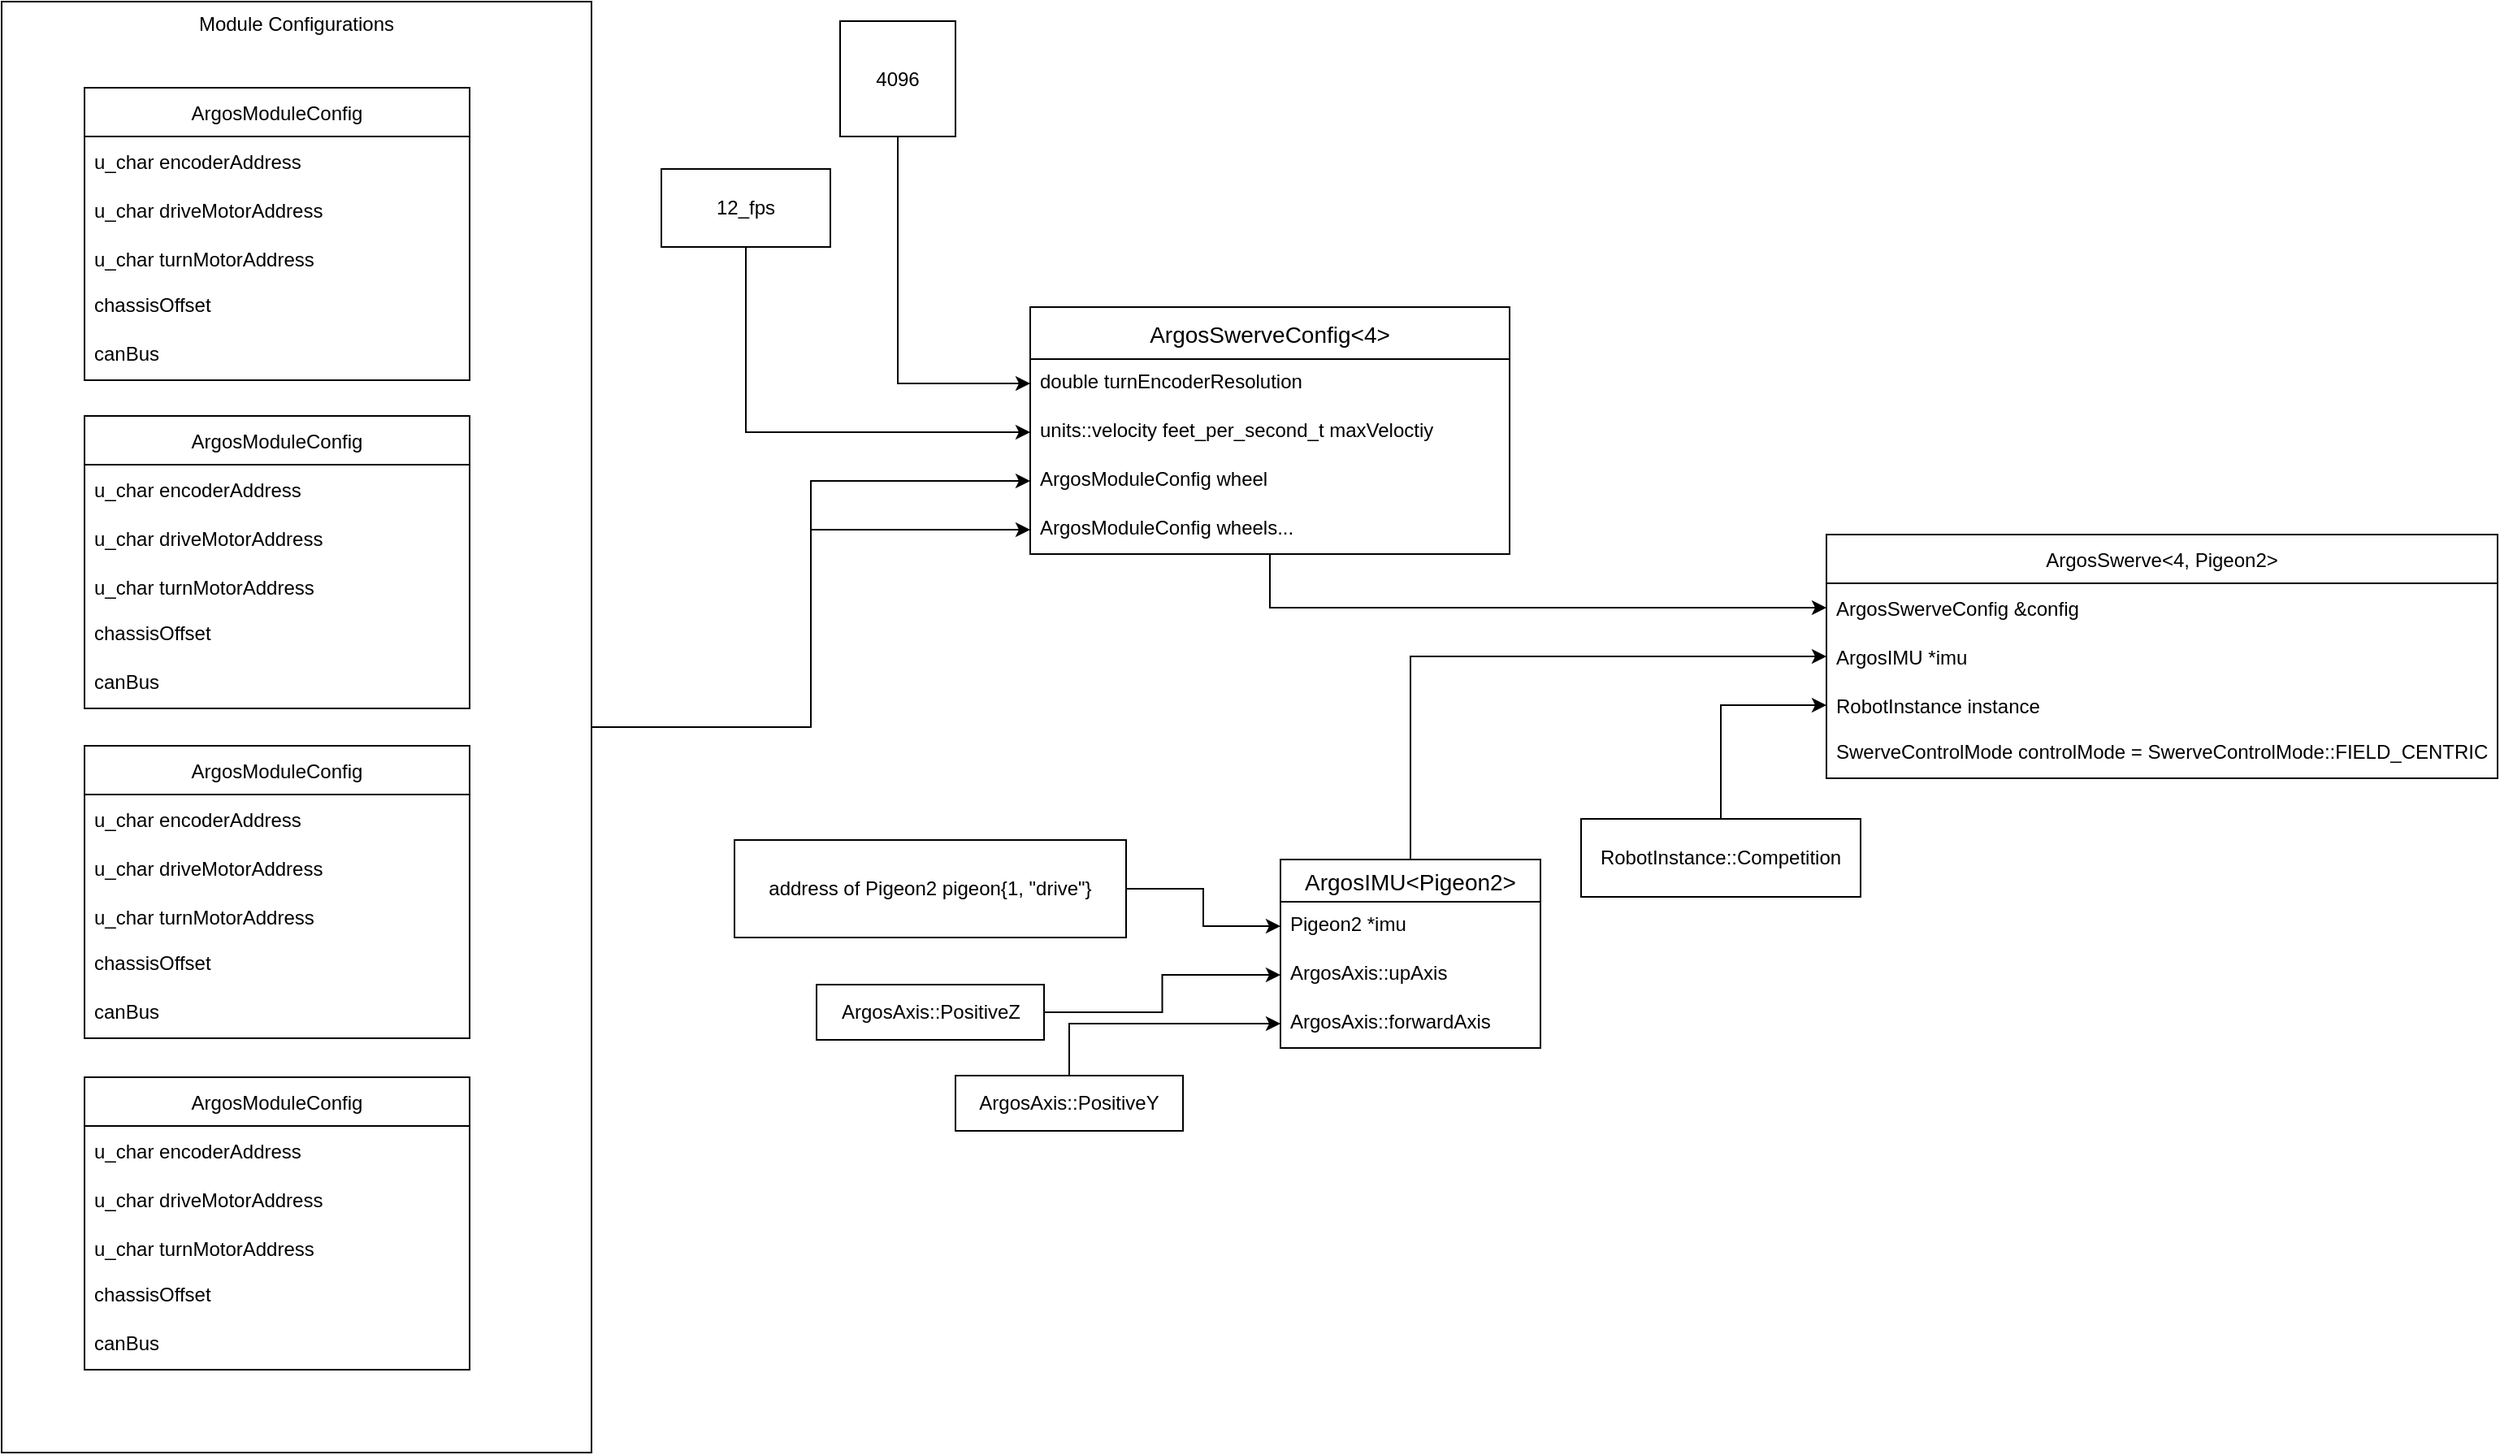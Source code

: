 <mxfile version="18.0.1" type="device" pages="2"><diagram id="D5dOQgDB0lnWKI2a_BbS" name="Page-1"><mxGraphModel dx="2062" dy="1217" grid="0" gridSize="10" guides="1" tooltips="1" connect="1" arrows="1" fold="1" page="0" pageScale="1" pageWidth="850" pageHeight="1100" math="0" shadow="0"><root><mxCell id="0"/><mxCell id="1" parent="0"/><mxCell id="u1lUXNO7LYxeyRbb_UZc-36" style="edgeStyle=orthogonalEdgeStyle;rounded=0;orthogonalLoop=1;jettySize=auto;html=1;entryX=0;entryY=0.5;entryDx=0;entryDy=0;" parent="1" source="u1lUXNO7LYxeyRbb_UZc-30" target="u1lUXNO7LYxeyRbb_UZc-34" edge="1"><mxGeometry relative="1" as="geometry"/></mxCell><mxCell id="u1lUXNO7LYxeyRbb_UZc-37" style="edgeStyle=orthogonalEdgeStyle;rounded=0;orthogonalLoop=1;jettySize=auto;html=1;entryX=0;entryY=0.5;entryDx=0;entryDy=0;" parent="1" source="u1lUXNO7LYxeyRbb_UZc-30" target="u1lUXNO7LYxeyRbb_UZc-35" edge="1"><mxGeometry relative="1" as="geometry"/></mxCell><mxCell id="u1lUXNO7LYxeyRbb_UZc-30" value="Module Configurations" style="rounded=0;whiteSpace=wrap;html=1;verticalAlign=top;" parent="1" vertex="1"><mxGeometry x="177" y="27" width="363" height="893" as="geometry"/></mxCell><mxCell id="0SSK7TeA3PCSfVjGEc6I-12" value="ArgosModuleConfig" style="swimlane;fontStyle=0;childLayout=stackLayout;horizontal=1;startSize=30;horizontalStack=0;resizeParent=1;resizeParentMax=0;resizeLast=0;collapsible=1;marginBottom=0;" parent="1" vertex="1"><mxGeometry x="228" y="485" width="237" height="180" as="geometry"/></mxCell><mxCell id="0SSK7TeA3PCSfVjGEc6I-13" value="u_char encoderAddress" style="text;strokeColor=none;fillColor=none;align=left;verticalAlign=middle;spacingLeft=4;spacingRight=4;overflow=hidden;points=[[0,0.5],[1,0.5]];portConstraint=eastwest;rotatable=0;" parent="0SSK7TeA3PCSfVjGEc6I-12" vertex="1"><mxGeometry y="30" width="237" height="30" as="geometry"/></mxCell><mxCell id="0SSK7TeA3PCSfVjGEc6I-14" value="u_char driveMotorAddress" style="text;strokeColor=none;fillColor=none;align=left;verticalAlign=middle;spacingLeft=4;spacingRight=4;overflow=hidden;points=[[0,0.5],[1,0.5]];portConstraint=eastwest;rotatable=0;" parent="0SSK7TeA3PCSfVjGEc6I-12" vertex="1"><mxGeometry y="60" width="237" height="30" as="geometry"/></mxCell><mxCell id="0SSK7TeA3PCSfVjGEc6I-15" value="u_char turnMotorAddress" style="text;strokeColor=none;fillColor=none;align=left;verticalAlign=middle;spacingLeft=4;spacingRight=4;overflow=hidden;points=[[0,0.5],[1,0.5]];portConstraint=eastwest;rotatable=0;" parent="0SSK7TeA3PCSfVjGEc6I-12" vertex="1"><mxGeometry y="90" width="237" height="30" as="geometry"/></mxCell><mxCell id="0SSK7TeA3PCSfVjGEc6I-19" value="chassisOffset" style="text;strokeColor=none;fillColor=none;spacingLeft=4;spacingRight=4;overflow=hidden;rotatable=0;points=[[0,0.5],[1,0.5]];portConstraint=eastwest;fontSize=12;" parent="0SSK7TeA3PCSfVjGEc6I-12" vertex="1"><mxGeometry y="120" width="237" height="30" as="geometry"/></mxCell><mxCell id="0SSK7TeA3PCSfVjGEc6I-20" value="canBus" style="text;strokeColor=none;fillColor=none;spacingLeft=4;spacingRight=4;overflow=hidden;rotatable=0;points=[[0,0.5],[1,0.5]];portConstraint=eastwest;fontSize=12;" parent="0SSK7TeA3PCSfVjGEc6I-12" vertex="1"><mxGeometry y="150" width="237" height="30" as="geometry"/></mxCell><mxCell id="u1lUXNO7LYxeyRbb_UZc-6" value="ArgosModuleConfig" style="swimlane;fontStyle=0;childLayout=stackLayout;horizontal=1;startSize=30;horizontalStack=0;resizeParent=1;resizeParentMax=0;resizeLast=0;collapsible=1;marginBottom=0;" parent="1" vertex="1"><mxGeometry x="228" y="282" width="237" height="180" as="geometry"/></mxCell><mxCell id="u1lUXNO7LYxeyRbb_UZc-7" value="u_char encoderAddress" style="text;strokeColor=none;fillColor=none;align=left;verticalAlign=middle;spacingLeft=4;spacingRight=4;overflow=hidden;points=[[0,0.5],[1,0.5]];portConstraint=eastwest;rotatable=0;" parent="u1lUXNO7LYxeyRbb_UZc-6" vertex="1"><mxGeometry y="30" width="237" height="30" as="geometry"/></mxCell><mxCell id="u1lUXNO7LYxeyRbb_UZc-8" value="u_char driveMotorAddress" style="text;strokeColor=none;fillColor=none;align=left;verticalAlign=middle;spacingLeft=4;spacingRight=4;overflow=hidden;points=[[0,0.5],[1,0.5]];portConstraint=eastwest;rotatable=0;" parent="u1lUXNO7LYxeyRbb_UZc-6" vertex="1"><mxGeometry y="60" width="237" height="30" as="geometry"/></mxCell><mxCell id="u1lUXNO7LYxeyRbb_UZc-9" value="u_char turnMotorAddress" style="text;strokeColor=none;fillColor=none;align=left;verticalAlign=middle;spacingLeft=4;spacingRight=4;overflow=hidden;points=[[0,0.5],[1,0.5]];portConstraint=eastwest;rotatable=0;" parent="u1lUXNO7LYxeyRbb_UZc-6" vertex="1"><mxGeometry y="90" width="237" height="30" as="geometry"/></mxCell><mxCell id="u1lUXNO7LYxeyRbb_UZc-10" value="chassisOffset" style="text;strokeColor=none;fillColor=none;spacingLeft=4;spacingRight=4;overflow=hidden;rotatable=0;points=[[0,0.5],[1,0.5]];portConstraint=eastwest;fontSize=12;" parent="u1lUXNO7LYxeyRbb_UZc-6" vertex="1"><mxGeometry y="120" width="237" height="30" as="geometry"/></mxCell><mxCell id="u1lUXNO7LYxeyRbb_UZc-11" value="canBus" style="text;strokeColor=none;fillColor=none;spacingLeft=4;spacingRight=4;overflow=hidden;rotatable=0;points=[[0,0.5],[1,0.5]];portConstraint=eastwest;fontSize=12;" parent="u1lUXNO7LYxeyRbb_UZc-6" vertex="1"><mxGeometry y="150" width="237" height="30" as="geometry"/></mxCell><mxCell id="u1lUXNO7LYxeyRbb_UZc-12" value="ArgosModuleConfig" style="swimlane;fontStyle=0;childLayout=stackLayout;horizontal=1;startSize=30;horizontalStack=0;resizeParent=1;resizeParentMax=0;resizeLast=0;collapsible=1;marginBottom=0;" parent="1" vertex="1"><mxGeometry x="228" y="689" width="237" height="180" as="geometry"/></mxCell><mxCell id="u1lUXNO7LYxeyRbb_UZc-13" value="u_char encoderAddress" style="text;strokeColor=none;fillColor=none;align=left;verticalAlign=middle;spacingLeft=4;spacingRight=4;overflow=hidden;points=[[0,0.5],[1,0.5]];portConstraint=eastwest;rotatable=0;" parent="u1lUXNO7LYxeyRbb_UZc-12" vertex="1"><mxGeometry y="30" width="237" height="30" as="geometry"/></mxCell><mxCell id="u1lUXNO7LYxeyRbb_UZc-14" value="u_char driveMotorAddress" style="text;strokeColor=none;fillColor=none;align=left;verticalAlign=middle;spacingLeft=4;spacingRight=4;overflow=hidden;points=[[0,0.5],[1,0.5]];portConstraint=eastwest;rotatable=0;" parent="u1lUXNO7LYxeyRbb_UZc-12" vertex="1"><mxGeometry y="60" width="237" height="30" as="geometry"/></mxCell><mxCell id="u1lUXNO7LYxeyRbb_UZc-15" value="u_char turnMotorAddress" style="text;strokeColor=none;fillColor=none;align=left;verticalAlign=middle;spacingLeft=4;spacingRight=4;overflow=hidden;points=[[0,0.5],[1,0.5]];portConstraint=eastwest;rotatable=0;" parent="u1lUXNO7LYxeyRbb_UZc-12" vertex="1"><mxGeometry y="90" width="237" height="30" as="geometry"/></mxCell><mxCell id="u1lUXNO7LYxeyRbb_UZc-16" value="chassisOffset" style="text;strokeColor=none;fillColor=none;spacingLeft=4;spacingRight=4;overflow=hidden;rotatable=0;points=[[0,0.5],[1,0.5]];portConstraint=eastwest;fontSize=12;" parent="u1lUXNO7LYxeyRbb_UZc-12" vertex="1"><mxGeometry y="120" width="237" height="30" as="geometry"/></mxCell><mxCell id="u1lUXNO7LYxeyRbb_UZc-17" value="canBus" style="text;strokeColor=none;fillColor=none;spacingLeft=4;spacingRight=4;overflow=hidden;rotatable=0;points=[[0,0.5],[1,0.5]];portConstraint=eastwest;fontSize=12;" parent="u1lUXNO7LYxeyRbb_UZc-12" vertex="1"><mxGeometry y="150" width="237" height="30" as="geometry"/></mxCell><mxCell id="u1lUXNO7LYxeyRbb_UZc-18" value="ArgosModuleConfig" style="swimlane;fontStyle=0;childLayout=stackLayout;horizontal=1;startSize=30;horizontalStack=0;resizeParent=1;resizeParentMax=0;resizeLast=0;collapsible=1;marginBottom=0;" parent="1" vertex="1"><mxGeometry x="228" y="80" width="237" height="180" as="geometry"/></mxCell><mxCell id="u1lUXNO7LYxeyRbb_UZc-19" value="u_char encoderAddress" style="text;strokeColor=none;fillColor=none;align=left;verticalAlign=middle;spacingLeft=4;spacingRight=4;overflow=hidden;points=[[0,0.5],[1,0.5]];portConstraint=eastwest;rotatable=0;" parent="u1lUXNO7LYxeyRbb_UZc-18" vertex="1"><mxGeometry y="30" width="237" height="30" as="geometry"/></mxCell><mxCell id="u1lUXNO7LYxeyRbb_UZc-20" value="u_char driveMotorAddress" style="text;strokeColor=none;fillColor=none;align=left;verticalAlign=middle;spacingLeft=4;spacingRight=4;overflow=hidden;points=[[0,0.5],[1,0.5]];portConstraint=eastwest;rotatable=0;" parent="u1lUXNO7LYxeyRbb_UZc-18" vertex="1"><mxGeometry y="60" width="237" height="30" as="geometry"/></mxCell><mxCell id="u1lUXNO7LYxeyRbb_UZc-21" value="u_char turnMotorAddress" style="text;strokeColor=none;fillColor=none;align=left;verticalAlign=middle;spacingLeft=4;spacingRight=4;overflow=hidden;points=[[0,0.5],[1,0.5]];portConstraint=eastwest;rotatable=0;" parent="u1lUXNO7LYxeyRbb_UZc-18" vertex="1"><mxGeometry y="90" width="237" height="30" as="geometry"/></mxCell><mxCell id="u1lUXNO7LYxeyRbb_UZc-22" value="chassisOffset" style="text;strokeColor=none;fillColor=none;spacingLeft=4;spacingRight=4;overflow=hidden;rotatable=0;points=[[0,0.5],[1,0.5]];portConstraint=eastwest;fontSize=12;" parent="u1lUXNO7LYxeyRbb_UZc-18" vertex="1"><mxGeometry y="120" width="237" height="30" as="geometry"/></mxCell><mxCell id="u1lUXNO7LYxeyRbb_UZc-23" value="canBus" style="text;strokeColor=none;fillColor=none;spacingLeft=4;spacingRight=4;overflow=hidden;rotatable=0;points=[[0,0.5],[1,0.5]];portConstraint=eastwest;fontSize=12;" parent="u1lUXNO7LYxeyRbb_UZc-18" vertex="1"><mxGeometry y="150" width="237" height="30" as="geometry"/></mxCell><mxCell id="lHZj6WY_7BUZLQoZAh6S-6" style="edgeStyle=orthogonalEdgeStyle;rounded=0;orthogonalLoop=1;jettySize=auto;html=1;entryX=0;entryY=0.5;entryDx=0;entryDy=0;" parent="1" source="u1lUXNO7LYxeyRbb_UZc-31" target="lHZj6WY_7BUZLQoZAh6S-2" edge="1"><mxGeometry relative="1" as="geometry"/></mxCell><mxCell id="u1lUXNO7LYxeyRbb_UZc-31" value="ArgosSwerveConfig&lt;4&gt;" style="swimlane;fontStyle=0;childLayout=stackLayout;horizontal=1;startSize=32;horizontalStack=0;resizeParent=1;resizeParentMax=0;resizeLast=0;collapsible=1;marginBottom=0;align=center;fontSize=14;" parent="1" vertex="1"><mxGeometry x="810" y="215" width="295" height="152" as="geometry"/></mxCell><mxCell id="u1lUXNO7LYxeyRbb_UZc-32" value="double turnEncoderResolution" style="text;strokeColor=none;fillColor=none;spacingLeft=4;spacingRight=4;overflow=hidden;rotatable=0;points=[[0,0.5],[1,0.5]];portConstraint=eastwest;fontSize=12;" parent="u1lUXNO7LYxeyRbb_UZc-31" vertex="1"><mxGeometry y="32" width="295" height="30" as="geometry"/></mxCell><mxCell id="u1lUXNO7LYxeyRbb_UZc-33" value="units::velocity feet_per_second_t maxVeloctiy" style="text;strokeColor=none;fillColor=none;spacingLeft=4;spacingRight=4;overflow=hidden;rotatable=0;points=[[0,0.5],[1,0.5]];portConstraint=eastwest;fontSize=12;" parent="u1lUXNO7LYxeyRbb_UZc-31" vertex="1"><mxGeometry y="62" width="295" height="30" as="geometry"/></mxCell><mxCell id="u1lUXNO7LYxeyRbb_UZc-34" value="ArgosModuleConfig wheel" style="text;strokeColor=none;fillColor=none;spacingLeft=4;spacingRight=4;overflow=hidden;rotatable=0;points=[[0,0.5],[1,0.5]];portConstraint=eastwest;fontSize=12;" parent="u1lUXNO7LYxeyRbb_UZc-31" vertex="1"><mxGeometry y="92" width="295" height="30" as="geometry"/></mxCell><mxCell id="u1lUXNO7LYxeyRbb_UZc-35" value="ArgosModuleConfig wheels..." style="text;strokeColor=none;fillColor=none;spacingLeft=4;spacingRight=4;overflow=hidden;rotatable=0;points=[[0,0.5],[1,0.5]];portConstraint=eastwest;fontSize=12;" parent="u1lUXNO7LYxeyRbb_UZc-31" vertex="1"><mxGeometry y="122" width="295" height="30" as="geometry"/></mxCell><mxCell id="u1lUXNO7LYxeyRbb_UZc-39" style="edgeStyle=orthogonalEdgeStyle;rounded=0;orthogonalLoop=1;jettySize=auto;html=1;entryX=0;entryY=0.5;entryDx=0;entryDy=0;" parent="1" source="u1lUXNO7LYxeyRbb_UZc-38" target="u1lUXNO7LYxeyRbb_UZc-32" edge="1"><mxGeometry relative="1" as="geometry"/></mxCell><mxCell id="u1lUXNO7LYxeyRbb_UZc-38" value="4096" style="whiteSpace=wrap;html=1;aspect=fixed;" parent="1" vertex="1"><mxGeometry x="693" y="39" width="71" height="71" as="geometry"/></mxCell><mxCell id="u1lUXNO7LYxeyRbb_UZc-42" style="edgeStyle=orthogonalEdgeStyle;rounded=0;orthogonalLoop=1;jettySize=auto;html=1;entryX=0;entryY=0.5;entryDx=0;entryDy=0;" parent="1" source="u1lUXNO7LYxeyRbb_UZc-41" target="u1lUXNO7LYxeyRbb_UZc-33" edge="1"><mxGeometry relative="1" as="geometry"/></mxCell><mxCell id="u1lUXNO7LYxeyRbb_UZc-41" value="12_fps" style="rounded=0;whiteSpace=wrap;html=1;" parent="1" vertex="1"><mxGeometry x="583" y="130" width="104" height="48" as="geometry"/></mxCell><mxCell id="lHZj6WY_7BUZLQoZAh6S-7" style="edgeStyle=orthogonalEdgeStyle;rounded=0;orthogonalLoop=1;jettySize=auto;html=1;entryX=0;entryY=0.5;entryDx=0;entryDy=0;" parent="1" source="u1lUXNO7LYxeyRbb_UZc-43" target="lHZj6WY_7BUZLQoZAh6S-3" edge="1"><mxGeometry relative="1" as="geometry"/></mxCell><mxCell id="u1lUXNO7LYxeyRbb_UZc-43" value="ArgosIMU&lt;Pigeon2&gt;" style="swimlane;fontStyle=0;childLayout=stackLayout;horizontal=1;startSize=26;horizontalStack=0;resizeParent=1;resizeParentMax=0;resizeLast=0;collapsible=1;marginBottom=0;align=center;fontSize=14;" parent="1" vertex="1"><mxGeometry x="964" y="555" width="160" height="116" as="geometry"/></mxCell><mxCell id="u1lUXNO7LYxeyRbb_UZc-44" value="Pigeon2 *imu" style="text;strokeColor=none;fillColor=none;spacingLeft=4;spacingRight=4;overflow=hidden;rotatable=0;points=[[0,0.5],[1,0.5]];portConstraint=eastwest;fontSize=12;" parent="u1lUXNO7LYxeyRbb_UZc-43" vertex="1"><mxGeometry y="26" width="160" height="30" as="geometry"/></mxCell><mxCell id="u1lUXNO7LYxeyRbb_UZc-45" value="ArgosAxis::upAxis" style="text;strokeColor=none;fillColor=none;spacingLeft=4;spacingRight=4;overflow=hidden;rotatable=0;points=[[0,0.5],[1,0.5]];portConstraint=eastwest;fontSize=12;" parent="u1lUXNO7LYxeyRbb_UZc-43" vertex="1"><mxGeometry y="56" width="160" height="30" as="geometry"/></mxCell><mxCell id="u1lUXNO7LYxeyRbb_UZc-46" value="ArgosAxis::forwardAxis" style="text;strokeColor=none;fillColor=none;spacingLeft=4;spacingRight=4;overflow=hidden;rotatable=0;points=[[0,0.5],[1,0.5]];portConstraint=eastwest;fontSize=12;" parent="u1lUXNO7LYxeyRbb_UZc-43" vertex="1"><mxGeometry y="86" width="160" height="30" as="geometry"/></mxCell><mxCell id="u1lUXNO7LYxeyRbb_UZc-48" style="edgeStyle=orthogonalEdgeStyle;rounded=0;orthogonalLoop=1;jettySize=auto;html=1;entryX=0;entryY=0.5;entryDx=0;entryDy=0;" parent="1" source="u1lUXNO7LYxeyRbb_UZc-47" target="u1lUXNO7LYxeyRbb_UZc-44" edge="1"><mxGeometry relative="1" as="geometry"/></mxCell><mxCell id="u1lUXNO7LYxeyRbb_UZc-47" value="address of Pigeon2 pigeon{1, &quot;drive&quot;}" style="rounded=0;whiteSpace=wrap;html=1;" parent="1" vertex="1"><mxGeometry x="628" y="543" width="241" height="60" as="geometry"/></mxCell><mxCell id="u1lUXNO7LYxeyRbb_UZc-50" style="edgeStyle=orthogonalEdgeStyle;rounded=0;orthogonalLoop=1;jettySize=auto;html=1;entryX=0;entryY=0.5;entryDx=0;entryDy=0;" parent="1" source="u1lUXNO7LYxeyRbb_UZc-49" target="u1lUXNO7LYxeyRbb_UZc-45" edge="1"><mxGeometry relative="1" as="geometry"/></mxCell><mxCell id="u1lUXNO7LYxeyRbb_UZc-49" value="ArgosAxis::PositiveZ" style="rounded=0;whiteSpace=wrap;html=1;" parent="1" vertex="1"><mxGeometry x="678.5" y="632" width="140" height="34" as="geometry"/></mxCell><mxCell id="u1lUXNO7LYxeyRbb_UZc-52" style="edgeStyle=orthogonalEdgeStyle;rounded=0;orthogonalLoop=1;jettySize=auto;html=1;entryX=0;entryY=0.5;entryDx=0;entryDy=0;" parent="1" source="u1lUXNO7LYxeyRbb_UZc-51" target="u1lUXNO7LYxeyRbb_UZc-46" edge="1"><mxGeometry relative="1" as="geometry"/></mxCell><mxCell id="u1lUXNO7LYxeyRbb_UZc-51" value="ArgosAxis::PositiveY" style="rounded=0;whiteSpace=wrap;html=1;" parent="1" vertex="1"><mxGeometry x="764" y="688" width="140" height="34" as="geometry"/></mxCell><mxCell id="lHZj6WY_7BUZLQoZAh6S-1" value="ArgosSwerve&lt;4, Pigeon2&gt;" style="swimlane;fontStyle=0;childLayout=stackLayout;horizontal=1;startSize=30;horizontalStack=0;resizeParent=1;resizeParentMax=0;resizeLast=0;collapsible=1;marginBottom=0;" parent="1" vertex="1"><mxGeometry x="1300" y="355" width="413" height="150" as="geometry"/></mxCell><mxCell id="lHZj6WY_7BUZLQoZAh6S-2" value="ArgosSwerveConfig &amp;config" style="text;strokeColor=none;fillColor=none;align=left;verticalAlign=middle;spacingLeft=4;spacingRight=4;overflow=hidden;points=[[0,0.5],[1,0.5]];portConstraint=eastwest;rotatable=0;" parent="lHZj6WY_7BUZLQoZAh6S-1" vertex="1"><mxGeometry y="30" width="413" height="30" as="geometry"/></mxCell><mxCell id="lHZj6WY_7BUZLQoZAh6S-3" value="ArgosIMU *imu" style="text;strokeColor=none;fillColor=none;align=left;verticalAlign=middle;spacingLeft=4;spacingRight=4;overflow=hidden;points=[[0,0.5],[1,0.5]];portConstraint=eastwest;rotatable=0;" parent="lHZj6WY_7BUZLQoZAh6S-1" vertex="1"><mxGeometry y="60" width="413" height="30" as="geometry"/></mxCell><mxCell id="lHZj6WY_7BUZLQoZAh6S-4" value="RobotInstance instance" style="text;strokeColor=none;fillColor=none;align=left;verticalAlign=middle;spacingLeft=4;spacingRight=4;overflow=hidden;points=[[0,0.5],[1,0.5]];portConstraint=eastwest;rotatable=0;" parent="lHZj6WY_7BUZLQoZAh6S-1" vertex="1"><mxGeometry y="90" width="413" height="30" as="geometry"/></mxCell><mxCell id="lHZj6WY_7BUZLQoZAh6S-5" value="SwerveControlMode controlMode = SwerveControlMode::FIELD_CENTRIC" style="text;strokeColor=none;fillColor=none;spacingLeft=4;spacingRight=4;overflow=hidden;rotatable=0;points=[[0,0.5],[1,0.5]];portConstraint=eastwest;fontSize=12;" parent="lHZj6WY_7BUZLQoZAh6S-1" vertex="1"><mxGeometry y="120" width="413" height="30" as="geometry"/></mxCell><mxCell id="lHZj6WY_7BUZLQoZAh6S-9" style="edgeStyle=orthogonalEdgeStyle;rounded=0;orthogonalLoop=1;jettySize=auto;html=1;" parent="1" source="lHZj6WY_7BUZLQoZAh6S-8" target="lHZj6WY_7BUZLQoZAh6S-4" edge="1"><mxGeometry relative="1" as="geometry"/></mxCell><mxCell id="lHZj6WY_7BUZLQoZAh6S-8" value="RobotInstance::Competition" style="rounded=0;whiteSpace=wrap;html=1;" parent="1" vertex="1"><mxGeometry x="1149" y="530" width="172" height="48" as="geometry"/></mxCell></root></mxGraphModel></diagram><diagram id="wcCgoSu7waDw19Tquz8R" name="ClassDiagram"><mxGraphModel dx="3262" dy="1217" grid="1" gridSize="10" guides="1" tooltips="1" connect="1" arrows="1" fold="1" page="0" pageScale="1" pageWidth="850" pageHeight="1100" math="0" shadow="0"><root><mxCell id="0"/><mxCell id="1" parent="0"/><mxCell id="_nWKgKl6teKSUTsHnYyt-1" value="Class ArgosSwerve&lt;N, IMU&gt;" style="swimlane;fontStyle=1;align=center;verticalAlign=top;childLayout=stackLayout;horizontal=1;startSize=26;horizontalStack=0;resizeParent=1;resizeParentMax=0;resizeLast=0;collapsible=1;marginBottom=0;" vertex="1" parent="1"><mxGeometry x="240" y="390" width="480" height="658" as="geometry"><mxRectangle x="330" y="420" width="160" height="26" as="alternateBounds"/></mxGeometry></mxCell><mxCell id="_nWKgKl6teKSUTsHnYyt-2" value="- m_config : ArgosSwerveConfig&lt;N&gt;&#10;&#10;" style="text;strokeColor=none;fillColor=none;align=left;verticalAlign=top;spacingLeft=4;spacingRight=4;overflow=hidden;rotatable=0;points=[[0,0.5],[1,0.5]];portConstraint=eastwest;" vertex="1" parent="_nWKgKl6teKSUTsHnYyt-1"><mxGeometry y="26" width="480" height="26" as="geometry"/></mxCell><mxCell id="TUJ1ZiItqKfn7Zg6QiiX-2" value="- m_swerveKinematics : frc::SwerveDriveKinematics&lt;N&gt;" style="text;strokeColor=none;fillColor=none;align=left;verticalAlign=top;spacingLeft=4;spacingRight=4;overflow=hidden;rotatable=0;points=[[0,0.5],[1,0.5]];portConstraint=eastwest;" vertex="1" parent="_nWKgKl6teKSUTsHnYyt-1"><mxGeometry y="52" width="480" height="26" as="geometry"/></mxCell><mxCell id="TUJ1ZiItqKfn7Zg6QiiX-1" value="- m_modules : std::vector&lt;ArgosModule&gt;" style="text;strokeColor=none;fillColor=none;align=left;verticalAlign=top;spacingLeft=4;spacingRight=4;overflow=hidden;rotatable=0;points=[[0,0.5],[1,0.5]];portConstraint=eastwest;" vertex="1" parent="_nWKgKl6teKSUTsHnYyt-1"><mxGeometry y="78" width="480" height="26" as="geometry"/></mxCell><mxCell id="TUJ1ZiItqKfn7Zg6QiiX-5" value="- m_pImu : ArgosIMU&lt;IMU&gt;*" style="text;strokeColor=none;fillColor=none;align=left;verticalAlign=top;spacingLeft=4;spacingRight=4;overflow=hidden;rotatable=0;points=[[0,0.5],[1,0.5]];portConstraint=eastwest;" vertex="1" parent="_nWKgKl6teKSUTsHnYyt-1"><mxGeometry y="104" width="480" height="26" as="geometry"/></mxCell><mxCell id="TUJ1ZiItqKfn7Zg6QiiX-3" value="- m_instance : argos_lib::RobotInstance" style="text;strokeColor=none;fillColor=none;align=left;verticalAlign=top;spacingLeft=4;spacingRight=4;overflow=hidden;rotatable=0;points=[[0,0.5],[1,0.5]];portConstraint=eastwest;" vertex="1" parent="_nWKgKl6teKSUTsHnYyt-1"><mxGeometry y="130" width="480" height="26" as="geometry"/></mxCell><mxCell id="TUJ1ZiItqKfn7Zg6QiiX-6" value="- m_fsStorage : FileSystemHomingStorage" style="text;strokeColor=none;fillColor=none;align=left;verticalAlign=top;spacingLeft=4;spacingRight=4;overflow=hidden;rotatable=0;points=[[0,0.5],[1,0.5]];portConstraint=eastwest;" vertex="1" parent="_nWKgKl6teKSUTsHnYyt-1"><mxGeometry y="156" width="480" height="26" as="geometry"/></mxCell><mxCell id="TUJ1ZiItqKfn7Zg6QiiX-4" value="- m_controlMode : SwerveControlMode" style="text;strokeColor=none;fillColor=none;align=left;verticalAlign=top;spacingLeft=4;spacingRight=4;overflow=hidden;rotatable=0;points=[[0,0.5],[1,0.5]];portConstraint=eastwest;" vertex="1" parent="_nWKgKl6teKSUTsHnYyt-1"><mxGeometry y="182" width="480" height="26" as="geometry"/></mxCell><mxCell id="TUJ1ZiItqKfn7Zg6QiiX-7" value="- m_fieldCentricHome : units::degree_t" style="text;strokeColor=none;fillColor=none;align=left;verticalAlign=top;spacingLeft=4;spacingRight=4;overflow=hidden;rotatable=0;points=[[0,0.5],[1,0.5]];portConstraint=eastwest;" vertex="1" parent="_nWKgKl6teKSUTsHnYyt-1"><mxGeometry y="208" width="480" height="26" as="geometry"/></mxCell><mxCell id="TUJ1ZiItqKfn7Zg6QiiX-8" value="- m_emptySpeeds : frc::ChassisSpeeds" style="text;strokeColor=none;fillColor=none;align=left;verticalAlign=top;spacingLeft=4;spacingRight=4;overflow=hidden;rotatable=0;points=[[0,0.5],[1,0.5]];portConstraint=eastwest;" vertex="1" parent="_nWKgKl6teKSUTsHnYyt-1"><mxGeometry y="234" width="480" height="26" as="geometry"/></mxCell><mxCell id="_nWKgKl6teKSUTsHnYyt-3" value="" style="line;strokeWidth=1;fillColor=none;align=left;verticalAlign=middle;spacingTop=-1;spacingLeft=3;spacingRight=3;rotatable=0;labelPosition=right;points=[];portConstraint=eastwest;" vertex="1" parent="_nWKgKl6teKSUTsHnYyt-1"><mxGeometry y="260" width="480" height="8" as="geometry"/></mxCell><mxCell id="_nWKgKl6teKSUTsHnYyt-4" value="+ ArgosSwerve(...)" style="text;strokeColor=none;fillColor=none;align=left;verticalAlign=top;spacingLeft=4;spacingRight=4;overflow=hidden;rotatable=0;points=[[0,0.5],[1,0.5]];portConstraint=eastwest;" vertex="1" parent="_nWKgKl6teKSUTsHnYyt-1"><mxGeometry y="268" width="480" height="26" as="geometry"/></mxCell><mxCell id="TUJ1ZiItqKfn7Zg6QiiX-9" value="# GetRawModuleStates(velocities :Velocities ) : wpi::array&lt;frc::SwerveModuleState, N&gt;" style="text;strokeColor=none;fillColor=none;align=left;verticalAlign=top;spacingLeft=4;spacingRight=4;overflow=hidden;rotatable=0;points=[[0,0.5],[1,0.5]];portConstraint=eastwest;" vertex="1" parent="_nWKgKl6teKSUTsHnYyt-1"><mxGeometry y="294" width="480" height="26" as="geometry"/></mxCell><mxCell id="TUJ1ZiItqKfn7Zg6QiiX-11" value="# GetFieldCentricAngle() : units::degree_t" style="text;strokeColor=none;fillColor=none;align=left;verticalAlign=top;spacingLeft=4;spacingRight=4;overflow=hidden;rotatable=0;points=[[0,0.5],[1,0.5]];portConstraint=eastwest;" vertex="1" parent="_nWKgKl6teKSUTsHnYyt-1"><mxGeometry y="320" width="480" height="26" as="geometry"/></mxCell><mxCell id="TUJ1ZiItqKfn7Zg6QiiX-13" value="# FieldHome(homeAngle :units::degree_t) : void" style="text;strokeColor=none;fillColor=none;align=left;verticalAlign=top;spacingLeft=4;spacingRight=4;overflow=hidden;rotatable=0;points=[[0,0.5],[1,0.5]];portConstraint=eastwest;" vertex="1" parent="_nWKgKl6teKSUTsHnYyt-1"><mxGeometry y="346" width="480" height="26" as="geometry"/></mxCell><mxCell id="TUJ1ZiItqKfn7Zg6QiiX-14" value="# SetControlMode( controlMode : ControlMode) : void" style="text;strokeColor=none;fillColor=none;align=left;verticalAlign=top;spacingLeft=4;spacingRight=4;overflow=hidden;rotatable=0;points=[[0,0.5],[1,0.5]];portConstraint=eastwest;" vertex="1" parent="_nWKgKl6teKSUTsHnYyt-1"><mxGeometry y="372" width="480" height="26" as="geometry"/></mxCell><mxCell id="TUJ1ZiItqKfn7Zg6QiiX-15" value="# HomeDrivetrainToFS(virtualAngle : units::degree_t) : void" style="text;strokeColor=none;fillColor=none;align=left;verticalAlign=top;spacingLeft=4;spacingRight=4;overflow=hidden;rotatable=0;points=[[0,0.5],[1,0.5]];portConstraint=eastwest;" vertex="1" parent="_nWKgKl6teKSUTsHnYyt-1"><mxGeometry y="398" width="480" height="26" as="geometry"/></mxCell><mxCell id="TUJ1ZiItqKfn7Zg6QiiX-16" value="# ResetIMU() : void" style="text;strokeColor=none;fillColor=none;align=left;verticalAlign=top;spacingLeft=4;spacingRight=4;overflow=hidden;rotatable=0;points=[[0,0.5],[1,0.5]];portConstraint=eastwest;" vertex="1" parent="_nWKgKl6teKSUTsHnYyt-1"><mxGeometry y="424" width="480" height="26" as="geometry"/></mxCell><mxCell id="TUJ1ZiItqKfn7Zg6QiiX-17" value="virtual # InitDrivetrainHomes() : bool" style="text;strokeColor=none;fillColor=none;align=left;verticalAlign=top;spacingLeft=4;spacingRight=4;overflow=hidden;rotatable=0;points=[[0,0.5],[1,0.5]];portConstraint=eastwest;" vertex="1" parent="_nWKgKl6teKSUTsHnYyt-1"><mxGeometry y="450" width="480" height="26" as="geometry"/></mxCell><mxCell id="TUJ1ZiItqKfn7Zg6QiiX-18" value="# HomeFieldCentric(virtualAngle : units::degree_t) : void" style="text;strokeColor=none;fillColor=none;align=left;verticalAlign=top;spacingLeft=4;spacingRight=4;overflow=hidden;rotatable=0;points=[[0,0.5],[1,0.5]];portConstraint=eastwest;" vertex="1" parent="_nWKgKl6teKSUTsHnYyt-1"><mxGeometry y="476" width="480" height="26" as="geometry"/></mxCell><mxCell id="TUJ1ZiItqKfn7Zg6QiiX-19" value="# ToSensorUnit(in degrees : const units::degree_t) : double" style="text;strokeColor=none;fillColor=none;align=left;verticalAlign=top;spacingLeft=4;spacingRight=4;overflow=hidden;rotatable=0;points=[[0,0.5],[1,0.5]];portConstraint=eastwest;" vertex="1" parent="_nWKgKl6teKSUTsHnYyt-1"><mxGeometry y="502" width="480" height="26" as="geometry"/></mxCell><mxCell id="TUJ1ZiItqKfn7Zg6QiiX-12" value="# ToAngle(in sensorunit : const double) : units::degree_t" style="text;strokeColor=none;fillColor=none;align=left;verticalAlign=top;spacingLeft=4;spacingRight=4;overflow=hidden;rotatable=0;points=[[0,0.5],[1,0.5]];portConstraint=eastwest;" vertex="1" parent="_nWKgKl6teKSUTsHnYyt-1"><mxGeometry y="528" width="480" height="26" as="geometry"/></mxCell><mxCell id="TUJ1ZiItqKfn7Zg6QiiX-23" value="# Drive(in inputVelocities : Velocities) : void" style="text;strokeColor=none;fillColor=none;align=left;verticalAlign=top;spacingLeft=4;spacingRight=4;overflow=hidden;rotatable=0;points=[[0,0.5],[1,0.5]];portConstraint=eastwest;" vertex="1" parent="_nWKgKl6teKSUTsHnYyt-1"><mxGeometry y="554" width="480" height="26" as="geometry"/></mxCell><mxCell id="TUJ1ZiItqKfn7Zg6QiiX-21" value="# StopDrivetrain() : void" style="text;strokeColor=none;fillColor=none;align=left;verticalAlign=top;spacingLeft=4;spacingRight=4;overflow=hidden;rotatable=0;points=[[0,0.5],[1,0.5]];portConstraint=eastwest;" vertex="1" parent="_nWKgKl6teKSUTsHnYyt-1"><mxGeometry y="580" width="480" height="26" as="geometry"/></mxCell><mxCell id="TUJ1ZiItqKfn7Zg6QiiX-24" value="# ConfigModuleDevice(...)" style="text;strokeColor=none;fillColor=none;align=left;verticalAlign=top;spacingLeft=4;spacingRight=4;overflow=hidden;rotatable=0;points=[[0,0.5],[1,0.5]];portConstraint=eastwest;" vertex="1" parent="_nWKgKl6teKSUTsHnYyt-1"><mxGeometry y="606" width="480" height="26" as="geometry"/></mxCell><mxCell id="TUJ1ZiItqKfn7Zg6QiiX-22" value="# ConfigAllModuleDevice(...)" style="text;strokeColor=none;fillColor=none;align=left;verticalAlign=top;spacingLeft=4;spacingRight=4;overflow=hidden;rotatable=0;points=[[0,0.5],[1,0.5]];portConstraint=eastwest;" vertex="1" parent="_nWKgKl6teKSUTsHnYyt-1"><mxGeometry y="632" width="480" height="26" as="geometry"/></mxCell><mxCell id="NPN1QbZ6al2lcx6KfJaT-1" value="" style="endArrow=diamondThin;endFill=1;endSize=24;html=1;rounded=0;fontSize=50;entryX=1.001;entryY=-0.005;entryDx=0;entryDy=0;entryPerimeter=0;exitX=0;exitY=0.5;exitDx=0;exitDy=0;" edge="1" parent="1" target="NPN1QbZ6al2lcx6KfJaT-7"><mxGeometry width="160" relative="1" as="geometry"><mxPoint x="240" y="1039" as="sourcePoint"/><mxPoint x="210" y="1080" as="targetPoint"/></mxGeometry></mxCell><mxCell id="NPN1QbZ6al2lcx6KfJaT-6" value="Enum Class ModuleDevice" style="swimlane;fontStyle=0;childLayout=stackLayout;horizontal=1;startSize=26;fillColor=none;horizontalStack=0;resizeParent=1;resizeParentMax=0;resizeLast=0;collapsible=1;marginBottom=0;fontSize=12;" vertex="1" parent="1"><mxGeometry x="-70" y="1013" width="160" height="104" as="geometry"/></mxCell><mxCell id="NPN1QbZ6al2lcx6KfJaT-7" value="Turn = 0 " style="text;strokeColor=none;fillColor=none;align=left;verticalAlign=top;spacingLeft=4;spacingRight=4;overflow=hidden;rotatable=0;points=[[0,0.5],[1,0.5]];portConstraint=eastwest;fontSize=12;" vertex="1" parent="NPN1QbZ6al2lcx6KfJaT-6"><mxGeometry y="26" width="160" height="26" as="geometry"/></mxCell><mxCell id="NPN1QbZ6al2lcx6KfJaT-10" value="Drive" style="text;strokeColor=none;fillColor=none;align=left;verticalAlign=top;spacingLeft=4;spacingRight=4;overflow=hidden;rotatable=0;points=[[0,0.5],[1,0.5]];portConstraint=eastwest;fontSize=12;" vertex="1" parent="NPN1QbZ6al2lcx6KfJaT-6"><mxGeometry y="52" width="160" height="26" as="geometry"/></mxCell><mxCell id="NPN1QbZ6al2lcx6KfJaT-11" value="Encoder" style="text;strokeColor=none;fillColor=none;align=left;verticalAlign=top;spacingLeft=4;spacingRight=4;overflow=hidden;rotatable=0;points=[[0,0.5],[1,0.5]];portConstraint=eastwest;fontSize=12;" vertex="1" parent="NPN1QbZ6al2lcx6KfJaT-6"><mxGeometry y="78" width="160" height="26" as="geometry"/></mxCell><mxCell id="XncuFEqLd8IVsJfC77dX-1" value="Class ArgosSwerveConfig&lt;N&gt;" style="swimlane;fontStyle=1;align=center;verticalAlign=top;childLayout=stackLayout;horizontal=1;startSize=26;horizontalStack=0;resizeParent=1;resizeParentMax=0;resizeLast=0;collapsible=1;marginBottom=0;fontSize=12;" vertex="1" parent="1"><mxGeometry x="-290" y="130" width="380" height="320" as="geometry"/></mxCell><mxCell id="XncuFEqLd8IVsJfC77dX-2" value="- m_homesPath : std::String" style="text;strokeColor=none;fillColor=none;align=left;verticalAlign=top;spacingLeft=4;spacingRight=4;overflow=hidden;rotatable=0;points=[[0,0.5],[1,0.5]];portConstraint=eastwest;fontSize=12;" vertex="1" parent="XncuFEqLd8IVsJfC77dX-1"><mxGeometry y="26" width="380" height="26" as="geometry"/></mxCell><mxCell id="XncuFEqLd8IVsJfC77dX-5" value="- m_turnConversionFact : const double" style="text;strokeColor=none;fillColor=none;align=left;verticalAlign=top;spacingLeft=4;spacingRight=4;overflow=hidden;rotatable=0;points=[[0,0.5],[1,0.5]];portConstraint=eastwest;fontSize=12;" vertex="1" parent="XncuFEqLd8IVsJfC77dX-1"><mxGeometry y="52" width="380" height="26" as="geometry"/></mxCell><mxCell id="XncuFEqLd8IVsJfC77dX-7" value="- m_maxVelocity : const units::feet_per_second_t" style="text;strokeColor=none;fillColor=none;align=left;verticalAlign=top;spacingLeft=4;spacingRight=4;overflow=hidden;rotatable=0;points=[[0,0.5],[1,0.5]];portConstraint=eastwest;fontSize=12;" vertex="1" parent="XncuFEqLd8IVsJfC77dX-1"><mxGeometry y="78" width="380" height="26" as="geometry"/></mxCell><mxCell id="XncuFEqLd8IVsJfC77dX-8" value="- m_moduleConfigs : wpi::array&lt;ArgosModuleConfig, N&gt;" style="text;strokeColor=none;fillColor=none;align=left;verticalAlign=top;spacingLeft=4;spacingRight=4;overflow=hidden;rotatable=0;points=[[0,0.5],[1,0.5]];portConstraint=eastwest;fontSize=12;" vertex="1" parent="XncuFEqLd8IVsJfC77dX-1"><mxGeometry y="104" width="380" height="26" as="geometry"/></mxCell><mxCell id="XncuFEqLd8IVsJfC77dX-6" value="- m_chassisOffsets : wpi::array&lt;frc::Translation2d, N&gt;" style="text;strokeColor=none;fillColor=none;align=left;verticalAlign=top;spacingLeft=4;spacingRight=4;overflow=hidden;rotatable=0;points=[[0,0.5],[1,0.5]];portConstraint=eastwest;fontSize=12;" vertex="1" parent="XncuFEqLd8IVsJfC77dX-1"><mxGeometry y="130" width="380" height="26" as="geometry"/></mxCell><mxCell id="XncuFEqLd8IVsJfC77dX-3" value="" style="line;strokeWidth=1;fillColor=none;align=left;verticalAlign=middle;spacingTop=-1;spacingLeft=3;spacingRight=3;rotatable=0;labelPosition=right;points=[];portConstraint=eastwest;fontSize=12;" vertex="1" parent="XncuFEqLd8IVsJfC77dX-1"><mxGeometry y="156" width="380" height="8" as="geometry"/></mxCell><mxCell id="XncuFEqLd8IVsJfC77dX-4" value="+ ArgosSwerveConfig(...)" style="text;strokeColor=none;fillColor=none;align=left;verticalAlign=top;spacingLeft=4;spacingRight=4;overflow=hidden;rotatable=0;points=[[0,0.5],[1,0.5]];portConstraint=eastwest;fontSize=12;" vertex="1" parent="XncuFEqLd8IVsJfC77dX-1"><mxGeometry y="164" width="380" height="26" as="geometry"/></mxCell><mxCell id="XncuFEqLd8IVsJfC77dX-9" value="+ GetChassisOffsets() : wpi::array&lt;frc::Translation2d, N&gt;" style="text;strokeColor=none;fillColor=none;align=left;verticalAlign=top;spacingLeft=4;spacingRight=4;overflow=hidden;rotatable=0;points=[[0,0.5],[1,0.5]];portConstraint=eastwest;fontSize=12;" vertex="1" parent="XncuFEqLd8IVsJfC77dX-1"><mxGeometry y="190" width="380" height="26" as="geometry"/></mxCell><mxCell id="XncuFEqLd8IVsJfC77dX-10" value="+ GetConfigs() :  const wpi::array&lt;ArgosModuleConfig, N&gt;&amp;" style="text;strokeColor=none;fillColor=none;align=left;verticalAlign=top;spacingLeft=4;spacingRight=4;overflow=hidden;rotatable=0;points=[[0,0.5],[1,0.5]];portConstraint=eastwest;fontSize=12;" vertex="1" parent="XncuFEqLd8IVsJfC77dX-1"><mxGeometry y="216" width="380" height="26" as="geometry"/></mxCell><mxCell id="XncuFEqLd8IVsJfC77dX-12" value="+ GetHomesPath() : const std::String" style="text;strokeColor=none;fillColor=none;align=left;verticalAlign=top;spacingLeft=4;spacingRight=4;overflow=hidden;rotatable=0;points=[[0,0.5],[1,0.5]];portConstraint=eastwest;fontSize=12;" vertex="1" parent="XncuFEqLd8IVsJfC77dX-1"><mxGeometry y="242" width="380" height="26" as="geometry"/></mxCell><mxCell id="XncuFEqLd8IVsJfC77dX-13" value="+ GetTurnConversionFactor() : double" style="text;strokeColor=none;fillColor=none;align=left;verticalAlign=top;spacingLeft=4;spacingRight=4;overflow=hidden;rotatable=0;points=[[0,0.5],[1,0.5]];portConstraint=eastwest;fontSize=12;" vertex="1" parent="XncuFEqLd8IVsJfC77dX-1"><mxGeometry y="268" width="380" height="26" as="geometry"/></mxCell><mxCell id="XncuFEqLd8IVsJfC77dX-11" value="+ GetMaxVelocity() : units::feet_per_second_t" style="text;strokeColor=none;fillColor=none;align=left;verticalAlign=top;spacingLeft=4;spacingRight=4;overflow=hidden;rotatable=0;points=[[0,0.5],[1,0.5]];portConstraint=eastwest;fontSize=12;" vertex="1" parent="XncuFEqLd8IVsJfC77dX-1"><mxGeometry y="294" width="380" height="26" as="geometry"/></mxCell><mxCell id="HDcuVe_Fi3Thazi-2D_y-2" value="Class ArgosModule" style="swimlane;fontStyle=1;align=center;verticalAlign=top;childLayout=stackLayout;horizontal=1;startSize=26;horizontalStack=0;resizeParent=1;resizeParentMax=0;resizeLast=0;collapsible=1;marginBottom=0;fontSize=12;" vertex="1" parent="1"><mxGeometry x="-645" y="370" width="270" height="164" as="geometry"/></mxCell><mxCell id="HDcuVe_Fi3Thazi-2D_y-3" value="- m_encoder : CANCoder" style="text;strokeColor=none;fillColor=none;align=left;verticalAlign=top;spacingLeft=4;spacingRight=4;overflow=hidden;rotatable=0;points=[[0,0.5],[1,0.5]];portConstraint=eastwest;fontSize=12;" vertex="1" parent="HDcuVe_Fi3Thazi-2D_y-2"><mxGeometry y="26" width="270" height="26" as="geometry"/></mxCell><mxCell id="HDcuVe_Fi3Thazi-2D_y-6" value="- m_drive : WPI_TalonFX" style="text;strokeColor=none;fillColor=none;align=left;verticalAlign=top;spacingLeft=4;spacingRight=4;overflow=hidden;rotatable=0;points=[[0,0.5],[1,0.5]];portConstraint=eastwest;fontSize=12;" vertex="1" parent="HDcuVe_Fi3Thazi-2D_y-2"><mxGeometry y="52" width="270" height="26" as="geometry"/></mxCell><mxCell id="HDcuVe_Fi3Thazi-2D_y-7" value="- m_turn : WPI_TalonFX" style="text;strokeColor=none;fillColor=none;align=left;verticalAlign=top;spacingLeft=4;spacingRight=4;overflow=hidden;rotatable=0;points=[[0,0.5],[1,0.5]];portConstraint=eastwest;fontSize=12;" vertex="1" parent="HDcuVe_Fi3Thazi-2D_y-2"><mxGeometry y="78" width="270" height="26" as="geometry"/></mxCell><mxCell id="HDcuVe_Fi3Thazi-2D_y-8" value="- m_chassisOffset : frc::Translation2d" style="text;strokeColor=none;fillColor=none;align=left;verticalAlign=top;spacingLeft=4;spacingRight=4;overflow=hidden;rotatable=0;points=[[0,0.5],[1,0.5]];portConstraint=eastwest;fontSize=12;" vertex="1" parent="HDcuVe_Fi3Thazi-2D_y-2"><mxGeometry y="104" width="270" height="26" as="geometry"/></mxCell><mxCell id="HDcuVe_Fi3Thazi-2D_y-4" value="" style="line;strokeWidth=1;fillColor=none;align=left;verticalAlign=middle;spacingTop=-1;spacingLeft=3;spacingRight=3;rotatable=0;labelPosition=right;points=[];portConstraint=eastwest;fontSize=12;" vertex="1" parent="HDcuVe_Fi3Thazi-2D_y-2"><mxGeometry y="130" width="270" height="8" as="geometry"/></mxCell><mxCell id="HDcuVe_Fi3Thazi-2D_y-5" value="+ ArgosModule(config : ArgosModuleConfig)" style="text;strokeColor=none;fillColor=none;align=left;verticalAlign=top;spacingLeft=4;spacingRight=4;overflow=hidden;rotatable=0;points=[[0,0.5],[1,0.5]];portConstraint=eastwest;fontSize=12;" vertex="1" parent="HDcuVe_Fi3Thazi-2D_y-2"><mxGeometry y="138" width="270" height="26" as="geometry"/></mxCell><mxCell id="HDcuVe_Fi3Thazi-2D_y-9" value="Note: (..) Just means to long function to reasonably fit in diagram&lt;br&gt;Refer to header file for such functions&lt;br&gt;&lt;br&gt;This class diagram only focuses on user-defined datatypes required for ArgosSwerve&amp;lt;N, IMU&amp;gt; construction,&lt;br&gt;there are also WPILib classes and literals that are not noted here." style="text;html=1;align=center;verticalAlign=middle;resizable=0;points=[];autosize=1;strokeColor=none;fillColor=none;fontSize=12;fontStyle=1" vertex="1" parent="1"><mxGeometry x="160" y="280" width="630" height="80" as="geometry"/></mxCell><mxCell id="HDcuVe_Fi3Thazi-2D_y-10" value="" style="endArrow=diamondThin;endFill=1;endSize=24;html=1;rounded=0;fontSize=50;entryX=1.001;entryY=-0.005;entryDx=0;entryDy=0;entryPerimeter=0;exitX=0;exitY=0.5;exitDx=0;exitDy=0;" edge="1" parent="1" source="_nWKgKl6teKSUTsHnYyt-2"><mxGeometry width="160" relative="1" as="geometry"><mxPoint x="240" y="399" as="sourcePoint"/><mxPoint x="90.14" y="398.87" as="targetPoint"/></mxGeometry></mxCell><mxCell id="HDcuVe_Fi3Thazi-2D_y-11" value="" style="endArrow=diamondThin;endFill=1;endSize=24;html=1;rounded=0;fontSize=50;entryX=1.01;entryY=0.75;entryDx=0;entryDy=0;entryPerimeter=0;exitX=0;exitY=0.5;exitDx=0;exitDy=0;" edge="1" parent="1" target="HDcuVe_Fi3Thazi-2D_y-8"><mxGeometry width="160" relative="1" as="geometry"><mxPoint x="240" y="480.13" as="sourcePoint"/><mxPoint x="90.14" y="480" as="targetPoint"/></mxGeometry></mxCell><mxCell id="HDcuVe_Fi3Thazi-2D_y-13" value="Class ArgosIMU&lt;T&gt;" style="swimlane;fontStyle=1;align=center;verticalAlign=top;childLayout=stackLayout;horizontal=1;startSize=26;horizontalStack=0;resizeParent=1;resizeParentMax=0;resizeLast=0;collapsible=1;marginBottom=0;fontSize=12;" vertex="1" parent="1"><mxGeometry x="-280" y="550" width="370" height="138" as="geometry"/></mxCell><mxCell id="HDcuVe_Fi3Thazi-2D_y-14" value="- m_imu : T*" style="text;strokeColor=none;fillColor=none;align=left;verticalAlign=top;spacingLeft=4;spacingRight=4;overflow=hidden;rotatable=0;points=[[0,0.5],[1,0.5]];portConstraint=eastwest;fontSize=12;" vertex="1" parent="HDcuVe_Fi3Thazi-2D_y-13"><mxGeometry y="26" width="370" height="26" as="geometry"/></mxCell><mxCell id="HDcuVe_Fi3Thazi-2D_y-40" value="- m_upAxis : ArgosAxis" style="text;strokeColor=none;fillColor=none;align=left;verticalAlign=top;spacingLeft=4;spacingRight=4;overflow=hidden;rotatable=0;points=[[0,0.5],[1,0.5]];portConstraint=eastwest;fontSize=12;" vertex="1" parent="HDcuVe_Fi3Thazi-2D_y-13"><mxGeometry y="52" width="370" height="26" as="geometry"/></mxCell><mxCell id="HDcuVe_Fi3Thazi-2D_y-41" value="- m_forwardAxis : ArgosAxis" style="text;strokeColor=none;fillColor=none;align=left;verticalAlign=top;spacingLeft=4;spacingRight=4;overflow=hidden;rotatable=0;points=[[0,0.5],[1,0.5]];portConstraint=eastwest;fontSize=12;" vertex="1" parent="HDcuVe_Fi3Thazi-2D_y-13"><mxGeometry y="78" width="370" height="26" as="geometry"/></mxCell><mxCell id="HDcuVe_Fi3Thazi-2D_y-18" value="" style="line;strokeWidth=1;fillColor=none;align=left;verticalAlign=middle;spacingTop=-1;spacingLeft=3;spacingRight=3;rotatable=0;labelPosition=right;points=[];portConstraint=eastwest;fontSize=12;" vertex="1" parent="HDcuVe_Fi3Thazi-2D_y-13"><mxGeometry y="104" width="370" height="8" as="geometry"/></mxCell><mxCell id="HDcuVe_Fi3Thazi-2D_y-19" value="+ ArgosIMU(imu : T*, upAxis : ArgosAxis, forwardAxis : ArgosAxis)" style="text;strokeColor=none;fillColor=none;align=left;verticalAlign=top;spacingLeft=4;spacingRight=4;overflow=hidden;rotatable=0;points=[[0,0.5],[1,0.5]];portConstraint=eastwest;fontSize=12;" vertex="1" parent="HDcuVe_Fi3Thazi-2D_y-13"><mxGeometry y="112" width="370" height="26" as="geometry"/></mxCell><mxCell id="HDcuVe_Fi3Thazi-2D_y-20" value="Enum Struct RobotInstance" style="swimlane;fontStyle=1;align=center;verticalAlign=top;childLayout=stackLayout;horizontal=1;startSize=26;horizontalStack=0;resizeParent=1;resizeParentMax=0;resizeLast=0;collapsible=1;marginBottom=0;fontSize=12;" vertex="1" parent="1"><mxGeometry x="-180" y="700" width="270" height="78" as="geometry"/></mxCell><mxCell id="HDcuVe_Fi3Thazi-2D_y-42" value="Competition" style="text;strokeColor=none;fillColor=none;align=left;verticalAlign=top;spacingLeft=4;spacingRight=4;overflow=hidden;rotatable=0;points=[[0,0.5],[1,0.5]];portConstraint=eastwest;fontSize=12;" vertex="1" parent="HDcuVe_Fi3Thazi-2D_y-20"><mxGeometry y="26" width="270" height="26" as="geometry"/></mxCell><mxCell id="HDcuVe_Fi3Thazi-2D_y-43" value="Practice" style="text;strokeColor=none;fillColor=none;align=left;verticalAlign=top;spacingLeft=4;spacingRight=4;overflow=hidden;rotatable=0;points=[[0,0.5],[1,0.5]];portConstraint=eastwest;fontSize=12;" vertex="1" parent="HDcuVe_Fi3Thazi-2D_y-20"><mxGeometry y="52" width="270" height="26" as="geometry"/></mxCell><mxCell id="HDcuVe_Fi3Thazi-2D_y-24" value="Enum Class SwerveControlMode" style="swimlane;fontStyle=1;align=center;verticalAlign=top;childLayout=stackLayout;horizontal=1;startSize=26;horizontalStack=0;resizeParent=1;resizeParentMax=0;resizeLast=0;collapsible=1;marginBottom=0;fontSize=12;" vertex="1" parent="1"><mxGeometry x="-180" y="790" width="270" height="78" as="geometry"/></mxCell><mxCell id="HDcuVe_Fi3Thazi-2D_y-25" value="FIELD_CENTRIC" style="text;strokeColor=none;fillColor=none;align=left;verticalAlign=top;spacingLeft=4;spacingRight=4;overflow=hidden;rotatable=0;points=[[0,0.5],[1,0.5]];portConstraint=eastwest;fontSize=12;" vertex="1" parent="HDcuVe_Fi3Thazi-2D_y-24"><mxGeometry y="26" width="270" height="26" as="geometry"/></mxCell><mxCell id="HDcuVe_Fi3Thazi-2D_y-45" value="ROBOT_CENTRIC" style="text;strokeColor=none;fillColor=none;align=left;verticalAlign=top;spacingLeft=4;spacingRight=4;overflow=hidden;rotatable=0;points=[[0,0.5],[1,0.5]];portConstraint=eastwest;fontSize=12;" vertex="1" parent="HDcuVe_Fi3Thazi-2D_y-24"><mxGeometry y="52" width="270" height="26" as="geometry"/></mxCell><mxCell id="HDcuVe_Fi3Thazi-2D_y-28" value="" style="endArrow=diamondThin;endFill=1;endSize=24;html=1;rounded=0;fontSize=50;entryX=1;entryY=0.5;entryDx=0;entryDy=0;exitX=0;exitY=0.5;exitDx=0;exitDy=0;" edge="1" parent="1" source="TUJ1ZiItqKfn7Zg6QiiX-5" target="HDcuVe_Fi3Thazi-2D_y-14"><mxGeometry width="160" relative="1" as="geometry"><mxPoint x="240" y="589" as="sourcePoint"/><mxPoint x="90.14" y="588.87" as="targetPoint"/></mxGeometry></mxCell><mxCell id="HDcuVe_Fi3Thazi-2D_y-30" value="" style="endArrow=diamondThin;endFill=1;endSize=24;html=1;rounded=0;fontSize=50;entryX=1;entryY=0.25;entryDx=0;entryDy=0;exitX=0;exitY=0.5;exitDx=0;exitDy=0;" edge="1" parent="1" source="TUJ1ZiItqKfn7Zg6QiiX-4" target="HDcuVe_Fi3Thazi-2D_y-24"><mxGeometry width="160" relative="1" as="geometry"><mxPoint x="-180" y="1030.13" as="sourcePoint"/><mxPoint x="-329.86" y="1030" as="targetPoint"/></mxGeometry></mxCell><mxCell id="HDcuVe_Fi3Thazi-2D_y-32" value="" style="endArrow=diamondThin;endFill=1;endSize=24;html=1;rounded=0;fontSize=50;entryX=1;entryY=0;entryDx=0;entryDy=0;exitX=0;exitY=0;exitDx=0;exitDy=0;" edge="1" parent="1"><mxGeometry width="160" relative="1" as="geometry"><mxPoint x="-280" y="640" as="sourcePoint"/><mxPoint x="-430" y="640" as="targetPoint"/></mxGeometry></mxCell><mxCell id="HDcuVe_Fi3Thazi-2D_y-33" value="Enum ArgosAxis" style="swimlane;fontStyle=0;childLayout=stackLayout;horizontal=1;startSize=26;fillColor=none;horizontalStack=0;resizeParent=1;resizeParentMax=0;resizeLast=0;collapsible=1;marginBottom=0;fontSize=12;" vertex="1" parent="1"><mxGeometry x="-590" y="550" width="160" height="182" as="geometry"/></mxCell><mxCell id="HDcuVe_Fi3Thazi-2D_y-34" value="PositiveZ" style="text;strokeColor=none;fillColor=none;align=left;verticalAlign=top;spacingLeft=4;spacingRight=4;overflow=hidden;rotatable=0;points=[[0,0.5],[1,0.5]];portConstraint=eastwest;fontSize=12;" vertex="1" parent="HDcuVe_Fi3Thazi-2D_y-33"><mxGeometry y="26" width="160" height="26" as="geometry"/></mxCell><mxCell id="HDcuVe_Fi3Thazi-2D_y-35" value="PositiveY" style="text;strokeColor=none;fillColor=none;align=left;verticalAlign=top;spacingLeft=4;spacingRight=4;overflow=hidden;rotatable=0;points=[[0,0.5],[1,0.5]];portConstraint=eastwest;fontSize=12;" vertex="1" parent="HDcuVe_Fi3Thazi-2D_y-33"><mxGeometry y="52" width="160" height="26" as="geometry"/></mxCell><mxCell id="HDcuVe_Fi3Thazi-2D_y-37" value="PositiveX" style="text;strokeColor=none;fillColor=none;align=left;verticalAlign=top;spacingLeft=4;spacingRight=4;overflow=hidden;rotatable=0;points=[[0,0.5],[1,0.5]];portConstraint=eastwest;fontSize=12;" vertex="1" parent="HDcuVe_Fi3Thazi-2D_y-33"><mxGeometry y="78" width="160" height="26" as="geometry"/></mxCell><mxCell id="HDcuVe_Fi3Thazi-2D_y-38" value="NegativeZ" style="text;strokeColor=none;fillColor=none;align=left;verticalAlign=top;spacingLeft=4;spacingRight=4;overflow=hidden;rotatable=0;points=[[0,0.5],[1,0.5]];portConstraint=eastwest;fontSize=12;" vertex="1" parent="HDcuVe_Fi3Thazi-2D_y-33"><mxGeometry y="104" width="160" height="26" as="geometry"/></mxCell><mxCell id="HDcuVe_Fi3Thazi-2D_y-39" value="NegativeY" style="text;strokeColor=none;fillColor=none;align=left;verticalAlign=top;spacingLeft=4;spacingRight=4;overflow=hidden;rotatable=0;points=[[0,0.5],[1,0.5]];portConstraint=eastwest;fontSize=12;" vertex="1" parent="HDcuVe_Fi3Thazi-2D_y-33"><mxGeometry y="130" width="160" height="26" as="geometry"/></mxCell><mxCell id="HDcuVe_Fi3Thazi-2D_y-36" value="NegativeX" style="text;strokeColor=none;fillColor=none;align=left;verticalAlign=top;spacingLeft=4;spacingRight=4;overflow=hidden;rotatable=0;points=[[0,0.5],[1,0.5]];portConstraint=eastwest;fontSize=12;" vertex="1" parent="HDcuVe_Fi3Thazi-2D_y-33"><mxGeometry y="156" width="160" height="26" as="geometry"/></mxCell><mxCell id="HDcuVe_Fi3Thazi-2D_y-44" value="" style="endArrow=diamondThin;endFill=1;endSize=24;html=1;rounded=0;fontSize=50;entryX=1;entryY=0.25;entryDx=0;entryDy=0;exitX=0;exitY=0.5;exitDx=0;exitDy=0;" edge="1" parent="1" source="TUJ1ZiItqKfn7Zg6QiiX-3" target="HDcuVe_Fi3Thazi-2D_y-20"><mxGeometry width="160" relative="1" as="geometry"><mxPoint x="260" y="658" as="sourcePoint"/><mxPoint x="110" y="608" as="targetPoint"/></mxGeometry></mxCell><mxCell id="HDcuVe_Fi3Thazi-2D_y-46" value="Struct ArgosModuleConfig" style="swimlane;fontStyle=1;align=center;verticalAlign=top;childLayout=stackLayout;horizontal=1;startSize=26;horizontalStack=0;resizeParent=1;resizeParentMax=0;resizeLast=0;collapsible=1;marginBottom=0;fontSize=12;" vertex="1" parent="1"><mxGeometry x="-830" y="100" width="380" height="190" as="geometry"/></mxCell><mxCell id="HDcuVe_Fi3Thazi-2D_y-47" value="+ encoderAddress : const u_char" style="text;strokeColor=none;fillColor=none;align=left;verticalAlign=top;spacingLeft=4;spacingRight=4;overflow=hidden;rotatable=0;points=[[0,0.5],[1,0.5]];portConstraint=eastwest;fontSize=12;" vertex="1" parent="HDcuVe_Fi3Thazi-2D_y-46"><mxGeometry y="26" width="380" height="26" as="geometry"/></mxCell><mxCell id="HDcuVe_Fi3Thazi-2D_y-48" value="+ driveMotorAddress : const u_char" style="text;strokeColor=none;fillColor=none;align=left;verticalAlign=top;spacingLeft=4;spacingRight=4;overflow=hidden;rotatable=0;points=[[0,0.5],[1,0.5]];portConstraint=eastwest;fontSize=12;" vertex="1" parent="HDcuVe_Fi3Thazi-2D_y-46"><mxGeometry y="52" width="380" height="26" as="geometry"/></mxCell><mxCell id="HDcuVe_Fi3Thazi-2D_y-49" value="+ turnMotorAddress : const u_char" style="text;strokeColor=none;fillColor=none;align=left;verticalAlign=top;spacingLeft=4;spacingRight=4;overflow=hidden;rotatable=0;points=[[0,0.5],[1,0.5]];portConstraint=eastwest;fontSize=12;" vertex="1" parent="HDcuVe_Fi3Thazi-2D_y-46"><mxGeometry y="78" width="380" height="26" as="geometry"/></mxCell><mxCell id="HDcuVe_Fi3Thazi-2D_y-50" value="+ chassisOffset : const frc::Translation2d" style="text;strokeColor=none;fillColor=none;align=left;verticalAlign=top;spacingLeft=4;spacingRight=4;overflow=hidden;rotatable=0;points=[[0,0.5],[1,0.5]];portConstraint=eastwest;fontSize=12;" vertex="1" parent="HDcuVe_Fi3Thazi-2D_y-46"><mxGeometry y="104" width="380" height="26" as="geometry"/></mxCell><mxCell id="HDcuVe_Fi3Thazi-2D_y-51" value="+ canBus : const std::string_view" style="text;strokeColor=none;fillColor=none;align=left;verticalAlign=top;spacingLeft=4;spacingRight=4;overflow=hidden;rotatable=0;points=[[0,0.5],[1,0.5]];portConstraint=eastwest;fontSize=12;" vertex="1" parent="HDcuVe_Fi3Thazi-2D_y-46"><mxGeometry y="130" width="380" height="26" as="geometry"/></mxCell><mxCell id="HDcuVe_Fi3Thazi-2D_y-52" value="" style="line;strokeWidth=1;fillColor=none;align=left;verticalAlign=middle;spacingTop=-1;spacingLeft=3;spacingRight=3;rotatable=0;labelPosition=right;points=[];portConstraint=eastwest;fontSize=12;" vertex="1" parent="HDcuVe_Fi3Thazi-2D_y-46"><mxGeometry y="156" width="380" height="8" as="geometry"/></mxCell><mxCell id="HDcuVe_Fi3Thazi-2D_y-53" value="+ ArgosModuleConfig(...)" style="text;strokeColor=none;fillColor=none;align=left;verticalAlign=top;spacingLeft=4;spacingRight=4;overflow=hidden;rotatable=0;points=[[0,0.5],[1,0.5]];portConstraint=eastwest;fontSize=12;" vertex="1" parent="HDcuVe_Fi3Thazi-2D_y-46"><mxGeometry y="164" width="380" height="26" as="geometry"/></mxCell><mxCell id="HDcuVe_Fi3Thazi-2D_y-59" value="" style="endArrow=diamondThin;endFill=1;endSize=24;html=1;rounded=0;fontSize=50;entryX=1.003;entryY=0.05;entryDx=0;entryDy=0;entryPerimeter=0;exitX=0;exitY=0.5;exitDx=0;exitDy=0;" edge="1" parent="1" source="XncuFEqLd8IVsJfC77dX-8" target="HDcuVe_Fi3Thazi-2D_y-46"><mxGeometry width="160" relative="1" as="geometry"><mxPoint x="250" y="490.13" as="sourcePoint"/><mxPoint x="-362.3" y="503.5" as="targetPoint"/></mxGeometry></mxCell></root></mxGraphModel></diagram></mxfile>